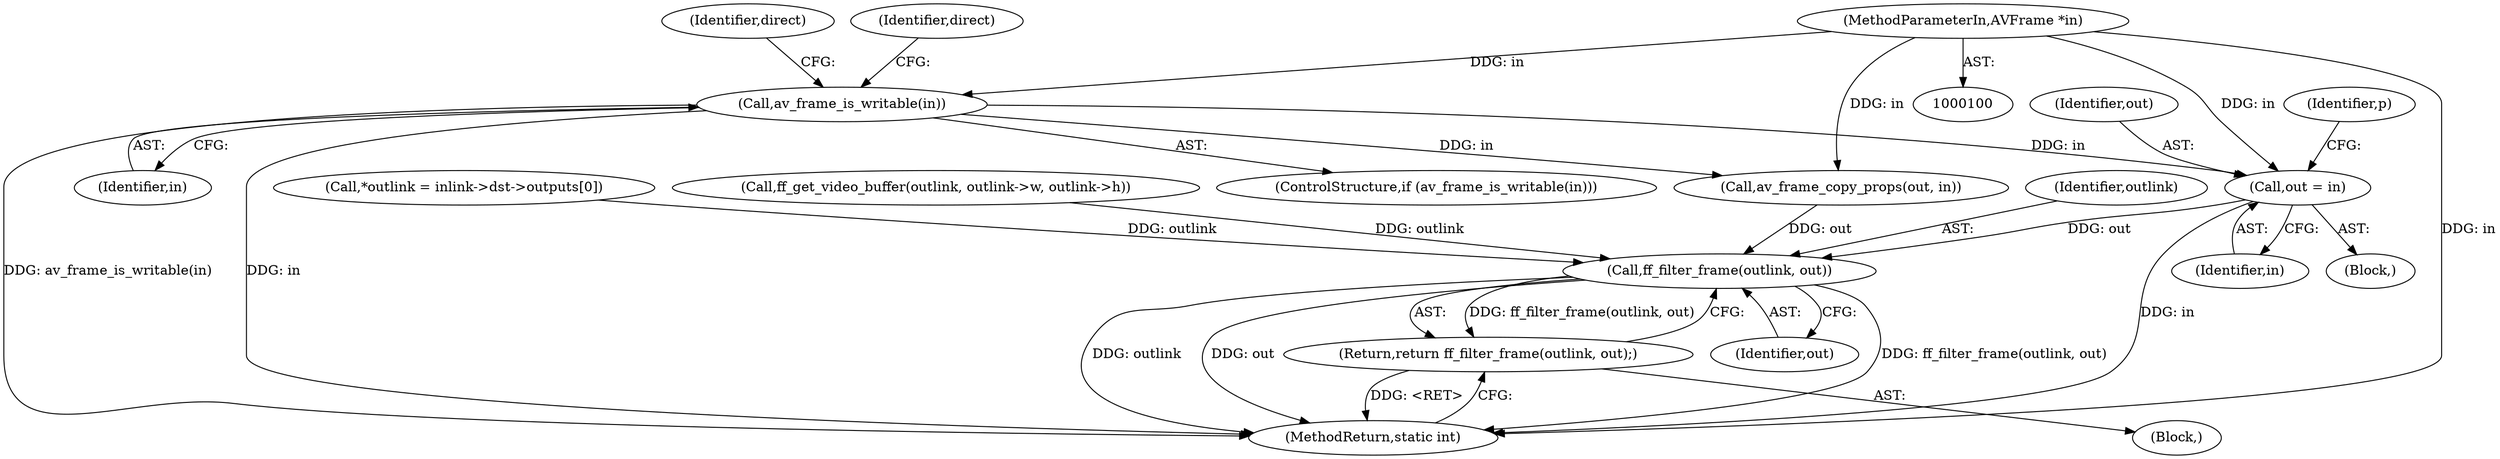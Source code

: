 digraph "0_FFmpeg_e43a0a232dbf6d3c161823c2e07c52e76227a1bc_3@pointer" {
"1000132" [label="(Call,out = in)"];
"1000126" [label="(Call,av_frame_is_writable(in))"];
"1000102" [label="(MethodParameterIn,AVFrame *in)"];
"1000291" [label="(Call,ff_filter_frame(outlink, out))"];
"1000290" [label="(Return,return ff_filter_frame(outlink, out);)"];
"1000292" [label="(Identifier,outlink)"];
"1000126" [label="(Call,av_frame_is_writable(in))"];
"1000128" [label="(Block,)"];
"1000294" [label="(MethodReturn,static int)"];
"1000130" [label="(Identifier,direct)"];
"1000291" [label="(Call,ff_filter_frame(outlink, out))"];
"1000165" [label="(Identifier,p)"];
"1000113" [label="(Call,*outlink = inlink->dst->outputs[0])"];
"1000142" [label="(Call,ff_get_video_buffer(outlink, outlink->w, outlink->h))"];
"1000290" [label="(Return,return ff_filter_frame(outlink, out);)"];
"1000138" [label="(Identifier,direct)"];
"1000160" [label="(Call,av_frame_copy_props(out, in))"];
"1000133" [label="(Identifier,out)"];
"1000125" [label="(ControlStructure,if (av_frame_is_writable(in)))"];
"1000127" [label="(Identifier,in)"];
"1000293" [label="(Identifier,out)"];
"1000103" [label="(Block,)"];
"1000102" [label="(MethodParameterIn,AVFrame *in)"];
"1000134" [label="(Identifier,in)"];
"1000132" [label="(Call,out = in)"];
"1000132" -> "1000128"  [label="AST: "];
"1000132" -> "1000134"  [label="CFG: "];
"1000133" -> "1000132"  [label="AST: "];
"1000134" -> "1000132"  [label="AST: "];
"1000165" -> "1000132"  [label="CFG: "];
"1000132" -> "1000294"  [label="DDG: in"];
"1000126" -> "1000132"  [label="DDG: in"];
"1000102" -> "1000132"  [label="DDG: in"];
"1000132" -> "1000291"  [label="DDG: out"];
"1000126" -> "1000125"  [label="AST: "];
"1000126" -> "1000127"  [label="CFG: "];
"1000127" -> "1000126"  [label="AST: "];
"1000130" -> "1000126"  [label="CFG: "];
"1000138" -> "1000126"  [label="CFG: "];
"1000126" -> "1000294"  [label="DDG: av_frame_is_writable(in)"];
"1000126" -> "1000294"  [label="DDG: in"];
"1000102" -> "1000126"  [label="DDG: in"];
"1000126" -> "1000160"  [label="DDG: in"];
"1000102" -> "1000100"  [label="AST: "];
"1000102" -> "1000294"  [label="DDG: in"];
"1000102" -> "1000160"  [label="DDG: in"];
"1000291" -> "1000290"  [label="AST: "];
"1000291" -> "1000293"  [label="CFG: "];
"1000292" -> "1000291"  [label="AST: "];
"1000293" -> "1000291"  [label="AST: "];
"1000290" -> "1000291"  [label="CFG: "];
"1000291" -> "1000294"  [label="DDG: ff_filter_frame(outlink, out)"];
"1000291" -> "1000294"  [label="DDG: outlink"];
"1000291" -> "1000294"  [label="DDG: out"];
"1000291" -> "1000290"  [label="DDG: ff_filter_frame(outlink, out)"];
"1000113" -> "1000291"  [label="DDG: outlink"];
"1000142" -> "1000291"  [label="DDG: outlink"];
"1000160" -> "1000291"  [label="DDG: out"];
"1000290" -> "1000103"  [label="AST: "];
"1000294" -> "1000290"  [label="CFG: "];
"1000290" -> "1000294"  [label="DDG: <RET>"];
}
